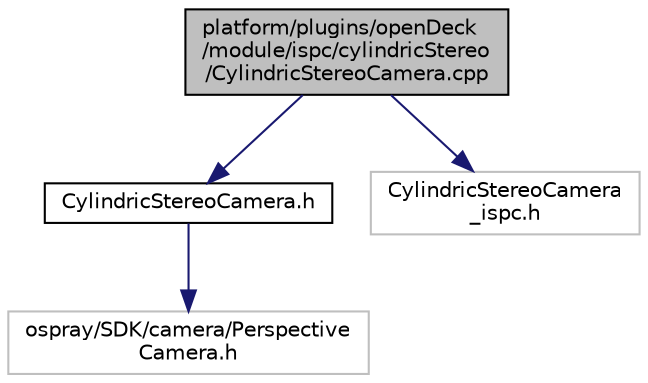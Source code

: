 digraph "platform/plugins/openDeck/module/ispc/cylindricStereo/CylindricStereoCamera.cpp"
{
 // LATEX_PDF_SIZE
  edge [fontname="Helvetica",fontsize="10",labelfontname="Helvetica",labelfontsize="10"];
  node [fontname="Helvetica",fontsize="10",shape=record];
  Node1 [label="platform/plugins/openDeck\l/module/ispc/cylindricStereo\l/CylindricStereoCamera.cpp",height=0.2,width=0.4,color="black", fillcolor="grey75", style="filled", fontcolor="black",tooltip=" "];
  Node1 -> Node2 [color="midnightblue",fontsize="10",style="solid",fontname="Helvetica"];
  Node2 [label="CylindricStereoCamera.h",height=0.2,width=0.4,color="black", fillcolor="white", style="filled",URL="$d1/d6e/CylindricStereoCamera_8h.html",tooltip=" "];
  Node2 -> Node3 [color="midnightblue",fontsize="10",style="solid",fontname="Helvetica"];
  Node3 [label="ospray/SDK/camera/Perspective\lCamera.h",height=0.2,width=0.4,color="grey75", fillcolor="white", style="filled",tooltip=" "];
  Node1 -> Node4 [color="midnightblue",fontsize="10",style="solid",fontname="Helvetica"];
  Node4 [label="CylindricStereoCamera\l_ispc.h",height=0.2,width=0.4,color="grey75", fillcolor="white", style="filled",tooltip=" "];
}
